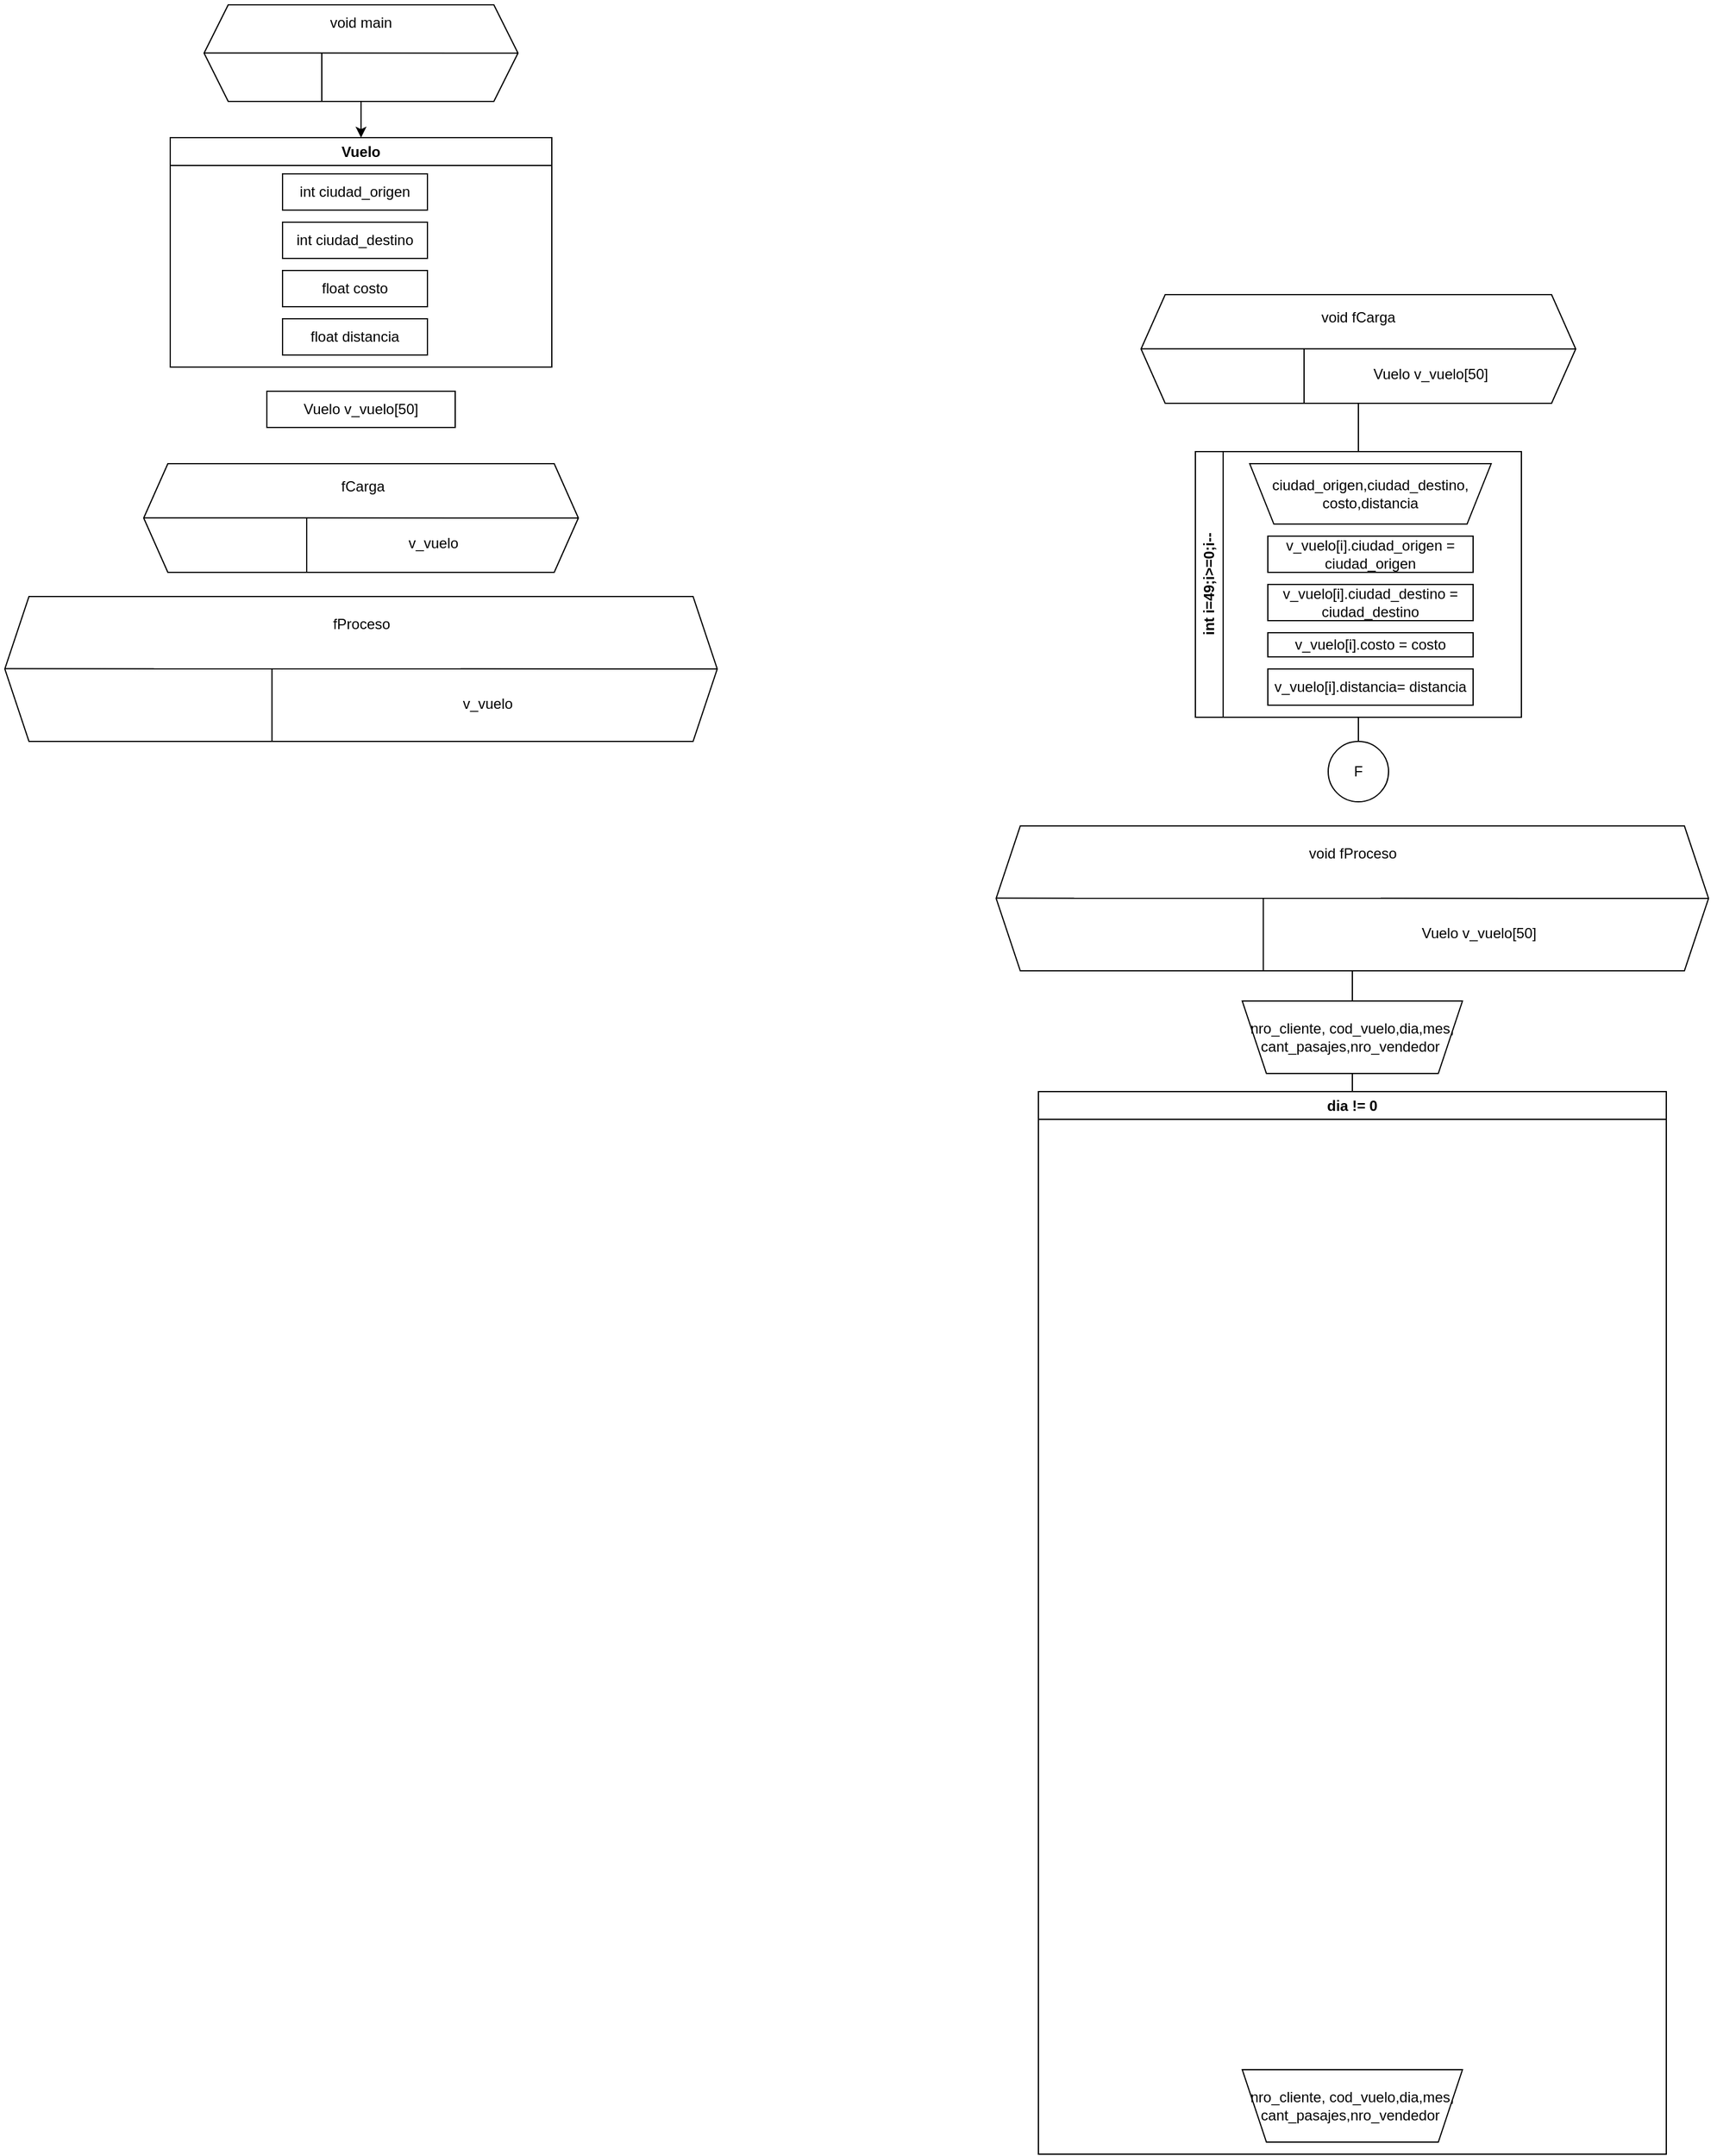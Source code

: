 <mxfile version="22.0.8" type="device">
  <diagram id="C5RBs43oDa-KdzZeNtuy" name="Page-1">
    <mxGraphModel dx="3585" dy="2000" grid="1" gridSize="10" guides="1" tooltips="1" connect="1" arrows="1" fold="1" page="1" pageScale="1" pageWidth="827" pageHeight="1169" math="0" shadow="0">
      <root>
        <mxCell id="WIyWlLk6GJQsqaUBKTNV-0" />
        <mxCell id="WIyWlLk6GJQsqaUBKTNV-1" parent="WIyWlLk6GJQsqaUBKTNV-0" />
        <mxCell id="h5JnKGwBCNfKR0X9zzU7-0" value="" style="group" vertex="1" connectable="0" parent="WIyWlLk6GJQsqaUBKTNV-1">
          <mxGeometry x="284" y="70" width="260" height="80" as="geometry" />
        </mxCell>
        <mxCell id="h5JnKGwBCNfKR0X9zzU7-1" value="" style="group;shadow=1;" vertex="1" connectable="0" parent="h5JnKGwBCNfKR0X9zzU7-0">
          <mxGeometry width="260" height="80" as="geometry" />
        </mxCell>
        <mxCell id="h5JnKGwBCNfKR0X9zzU7-2" value="" style="shape=hexagon;perimeter=hexagonPerimeter2;whiteSpace=wrap;html=1;fixedSize=1;size=20;" vertex="1" parent="h5JnKGwBCNfKR0X9zzU7-1">
          <mxGeometry width="260" height="80" as="geometry" />
        </mxCell>
        <mxCell id="h5JnKGwBCNfKR0X9zzU7-3" value="" style="endArrow=none;html=1;rounded=0;entryX=1;entryY=0.5;entryDx=0;entryDy=0;" edge="1" parent="h5JnKGwBCNfKR0X9zzU7-1" target="h5JnKGwBCNfKR0X9zzU7-2">
          <mxGeometry width="50" height="50" relative="1" as="geometry">
            <mxPoint y="39.86" as="sourcePoint" />
            <mxPoint x="173.333" y="39.86" as="targetPoint" />
          </mxGeometry>
        </mxCell>
        <mxCell id="h5JnKGwBCNfKR0X9zzU7-4" value="void main" style="text;strokeColor=none;align=center;fillColor=none;html=1;verticalAlign=middle;whiteSpace=wrap;rounded=0;fontSize=12;fontFamily=Helvetica;fontColor=default;" vertex="1" parent="h5JnKGwBCNfKR0X9zzU7-1">
          <mxGeometry x="65" y="10" width="130" height="10" as="geometry" />
        </mxCell>
        <mxCell id="h5JnKGwBCNfKR0X9zzU7-5" value="" style="endArrow=none;html=1;rounded=0;fontFamily=Helvetica;fontSize=12;fontColor=default;exitX=0.375;exitY=1;exitDx=0;exitDy=0;movable=0;resizable=0;rotatable=0;deletable=0;editable=0;locked=1;connectable=0;" edge="1" parent="h5JnKGwBCNfKR0X9zzU7-0" source="h5JnKGwBCNfKR0X9zzU7-2">
          <mxGeometry width="50" height="50" relative="1" as="geometry">
            <mxPoint x="43.333" y="100" as="sourcePoint" />
            <mxPoint x="97.5" y="40" as="targetPoint" />
          </mxGeometry>
        </mxCell>
        <mxCell id="h5JnKGwBCNfKR0X9zzU7-6" value="Vuelo" style="swimlane;whiteSpace=wrap;html=1;" vertex="1" parent="WIyWlLk6GJQsqaUBKTNV-1">
          <mxGeometry x="256" y="180" width="316" height="190" as="geometry" />
        </mxCell>
        <mxCell id="h5JnKGwBCNfKR0X9zzU7-7" value="int ciudad_origen" style="whiteSpace=wrap;html=1;" vertex="1" parent="h5JnKGwBCNfKR0X9zzU7-6">
          <mxGeometry x="93" y="30" width="120" height="30" as="geometry" />
        </mxCell>
        <mxCell id="h5JnKGwBCNfKR0X9zzU7-8" value="float costo" style="whiteSpace=wrap;html=1;" vertex="1" parent="h5JnKGwBCNfKR0X9zzU7-6">
          <mxGeometry x="93" y="110" width="120" height="30" as="geometry" />
        </mxCell>
        <mxCell id="h5JnKGwBCNfKR0X9zzU7-9" value="float distancia" style="whiteSpace=wrap;html=1;" vertex="1" parent="h5JnKGwBCNfKR0X9zzU7-6">
          <mxGeometry x="93" y="150" width="120" height="30" as="geometry" />
        </mxCell>
        <mxCell id="h5JnKGwBCNfKR0X9zzU7-10" value="int ciudad_destino" style="whiteSpace=wrap;html=1;" vertex="1" parent="h5JnKGwBCNfKR0X9zzU7-6">
          <mxGeometry x="93" y="70" width="120" height="30" as="geometry" />
        </mxCell>
        <mxCell id="h5JnKGwBCNfKR0X9zzU7-11" style="edgeStyle=orthogonalEdgeStyle;rounded=0;orthogonalLoop=1;jettySize=auto;html=1;exitX=0.5;exitY=1;exitDx=0;exitDy=0;" edge="1" parent="WIyWlLk6GJQsqaUBKTNV-1" source="h5JnKGwBCNfKR0X9zzU7-2" target="h5JnKGwBCNfKR0X9zzU7-6">
          <mxGeometry relative="1" as="geometry" />
        </mxCell>
        <mxCell id="h5JnKGwBCNfKR0X9zzU7-12" value="Vuelo v_vuelo[50]" style="whiteSpace=wrap;html=1;" vertex="1" parent="WIyWlLk6GJQsqaUBKTNV-1">
          <mxGeometry x="336" y="390" width="156" height="30" as="geometry" />
        </mxCell>
        <mxCell id="h5JnKGwBCNfKR0X9zzU7-13" style="edgeStyle=orthogonalEdgeStyle;rounded=0;orthogonalLoop=1;jettySize=auto;html=1;exitX=0.5;exitY=1;exitDx=0;exitDy=0;entryX=0.5;entryY=0;entryDx=0;entryDy=0;endArrow=none;endFill=0;" edge="1" parent="WIyWlLk6GJQsqaUBKTNV-1" source="h5JnKGwBCNfKR0X9zzU7-14" target="h5JnKGwBCNfKR0X9zzU7-20">
          <mxGeometry relative="1" as="geometry" />
        </mxCell>
        <mxCell id="h5JnKGwBCNfKR0X9zzU7-14" value="int i=49;i&amp;gt;=0;i--" style="swimlane;horizontal=0;whiteSpace=wrap;html=1;rounded=0;" vertex="1" parent="WIyWlLk6GJQsqaUBKTNV-1">
          <mxGeometry x="1105" y="440" width="270" height="220" as="geometry" />
        </mxCell>
        <mxCell id="h5JnKGwBCNfKR0X9zzU7-15" value="ciudad_origen,ciudad_destino, costo,distancia" style="shape=trapezoid;perimeter=trapezoidPerimeter;whiteSpace=wrap;html=1;fixedSize=1;direction=west;rounded=0;" vertex="1" parent="h5JnKGwBCNfKR0X9zzU7-14">
          <mxGeometry x="45" y="10" width="200" height="50" as="geometry" />
        </mxCell>
        <mxCell id="h5JnKGwBCNfKR0X9zzU7-16" value="v_vuelo[i].ciudad_origen = ciudad_origen" style="whiteSpace=wrap;html=1;rounded=0;" vertex="1" parent="h5JnKGwBCNfKR0X9zzU7-14">
          <mxGeometry x="60" y="70" width="170" height="30" as="geometry" />
        </mxCell>
        <mxCell id="h5JnKGwBCNfKR0X9zzU7-17" value="v_vuelo[i].ciudad_destino = ciudad_destino" style="whiteSpace=wrap;html=1;rounded=0;" vertex="1" parent="h5JnKGwBCNfKR0X9zzU7-14">
          <mxGeometry x="60" y="110" width="170" height="30" as="geometry" />
        </mxCell>
        <mxCell id="h5JnKGwBCNfKR0X9zzU7-18" value="v_vuelo[i].costo = costo" style="whiteSpace=wrap;html=1;rounded=0;" vertex="1" parent="h5JnKGwBCNfKR0X9zzU7-14">
          <mxGeometry x="60" y="150" width="170" height="20" as="geometry" />
        </mxCell>
        <mxCell id="h5JnKGwBCNfKR0X9zzU7-19" value="v_vuelo[i].distancia= distancia" style="whiteSpace=wrap;html=1;rounded=0;" vertex="1" parent="h5JnKGwBCNfKR0X9zzU7-14">
          <mxGeometry x="60" y="180" width="170" height="30" as="geometry" />
        </mxCell>
        <mxCell id="h5JnKGwBCNfKR0X9zzU7-20" value="F" style="ellipse;whiteSpace=wrap;html=1;rounded=0;" vertex="1" parent="WIyWlLk6GJQsqaUBKTNV-1">
          <mxGeometry x="1215" y="680" width="50" height="50" as="geometry" />
        </mxCell>
        <mxCell id="h5JnKGwBCNfKR0X9zzU7-21" value="" style="group;rounded=0;" vertex="1" connectable="0" parent="WIyWlLk6GJQsqaUBKTNV-1">
          <mxGeometry x="1060" y="310" width="360" height="90" as="geometry" />
        </mxCell>
        <mxCell id="h5JnKGwBCNfKR0X9zzU7-22" value="" style="group;shadow=1;rounded=0;" vertex="1" connectable="0" parent="h5JnKGwBCNfKR0X9zzU7-21">
          <mxGeometry width="360" height="90.0" as="geometry" />
        </mxCell>
        <mxCell id="h5JnKGwBCNfKR0X9zzU7-23" value="" style="shape=hexagon;perimeter=hexagonPerimeter2;whiteSpace=wrap;html=1;fixedSize=1;size=20;rounded=0;" vertex="1" parent="h5JnKGwBCNfKR0X9zzU7-22">
          <mxGeometry width="360" height="90.0" as="geometry" />
        </mxCell>
        <mxCell id="h5JnKGwBCNfKR0X9zzU7-24" value="" style="endArrow=none;html=1;rounded=0;entryX=1;entryY=0.5;entryDx=0;entryDy=0;" edge="1" parent="h5JnKGwBCNfKR0X9zzU7-22" target="h5JnKGwBCNfKR0X9zzU7-23">
          <mxGeometry width="50" height="50" relative="1" as="geometry">
            <mxPoint y="44.843" as="sourcePoint" />
            <mxPoint x="240.0" y="44.843" as="targetPoint" />
          </mxGeometry>
        </mxCell>
        <mxCell id="h5JnKGwBCNfKR0X9zzU7-25" value="Vuelo v_vuelo[50]" style="text;align=center;html=1;verticalAlign=middle;whiteSpace=wrap;rounded=0;fontSize=12;fontFamily=Helvetica;" vertex="1" parent="h5JnKGwBCNfKR0X9zzU7-22">
          <mxGeometry x="130" y="49.091" width="220" height="33.75" as="geometry" />
        </mxCell>
        <mxCell id="h5JnKGwBCNfKR0X9zzU7-26" value="void fCarga" style="text;align=center;html=1;verticalAlign=middle;whiteSpace=wrap;rounded=0;fontSize=12;fontFamily=Helvetica;" vertex="1" parent="h5JnKGwBCNfKR0X9zzU7-22">
          <mxGeometry x="90" y="16.364" width="180" height="6.136" as="geometry" />
        </mxCell>
        <mxCell id="h5JnKGwBCNfKR0X9zzU7-27" value="" style="endArrow=none;html=1;rounded=0;fontFamily=Helvetica;fontSize=12;fontColor=default;exitX=0.375;exitY=1;exitDx=0;exitDy=0;" edge="1" parent="h5JnKGwBCNfKR0X9zzU7-21" source="h5JnKGwBCNfKR0X9zzU7-23">
          <mxGeometry width="50" height="50" relative="1" as="geometry">
            <mxPoint x="60.0" y="112.5" as="sourcePoint" />
            <mxPoint x="135" y="45.0" as="targetPoint" />
          </mxGeometry>
        </mxCell>
        <mxCell id="h5JnKGwBCNfKR0X9zzU7-28" style="edgeStyle=orthogonalEdgeStyle;rounded=0;orthogonalLoop=1;jettySize=auto;html=1;exitX=0.5;exitY=1;exitDx=0;exitDy=0;entryX=0.5;entryY=0;entryDx=0;entryDy=0;endArrow=none;endFill=0;" edge="1" parent="WIyWlLk6GJQsqaUBKTNV-1" source="h5JnKGwBCNfKR0X9zzU7-23" target="h5JnKGwBCNfKR0X9zzU7-14">
          <mxGeometry relative="1" as="geometry" />
        </mxCell>
        <mxCell id="h5JnKGwBCNfKR0X9zzU7-29" value="" style="group;rounded=0;" vertex="1" connectable="0" parent="WIyWlLk6GJQsqaUBKTNV-1">
          <mxGeometry x="234" y="450" width="360" height="90" as="geometry" />
        </mxCell>
        <mxCell id="h5JnKGwBCNfKR0X9zzU7-30" value="" style="group;shadow=1;rounded=0;" vertex="1" connectable="0" parent="h5JnKGwBCNfKR0X9zzU7-29">
          <mxGeometry width="360" height="90.0" as="geometry" />
        </mxCell>
        <mxCell id="h5JnKGwBCNfKR0X9zzU7-31" value="" style="shape=hexagon;perimeter=hexagonPerimeter2;whiteSpace=wrap;html=1;fixedSize=1;size=20;rounded=0;" vertex="1" parent="h5JnKGwBCNfKR0X9zzU7-30">
          <mxGeometry width="360" height="90.0" as="geometry" />
        </mxCell>
        <mxCell id="h5JnKGwBCNfKR0X9zzU7-32" value="" style="endArrow=none;html=1;rounded=0;entryX=1;entryY=0.5;entryDx=0;entryDy=0;" edge="1" parent="h5JnKGwBCNfKR0X9zzU7-30" target="h5JnKGwBCNfKR0X9zzU7-31">
          <mxGeometry width="50" height="50" relative="1" as="geometry">
            <mxPoint y="44.843" as="sourcePoint" />
            <mxPoint x="240.0" y="44.843" as="targetPoint" />
          </mxGeometry>
        </mxCell>
        <mxCell id="h5JnKGwBCNfKR0X9zzU7-33" value="v_vuelo" style="text;align=center;html=1;verticalAlign=middle;whiteSpace=wrap;rounded=0;fontSize=12;fontFamily=Helvetica;" vertex="1" parent="h5JnKGwBCNfKR0X9zzU7-30">
          <mxGeometry x="130" y="49.091" width="220" height="33.75" as="geometry" />
        </mxCell>
        <mxCell id="h5JnKGwBCNfKR0X9zzU7-34" value="&amp;nbsp;fCarga" style="text;align=center;html=1;verticalAlign=middle;whiteSpace=wrap;rounded=0;fontSize=12;fontFamily=Helvetica;" vertex="1" parent="h5JnKGwBCNfKR0X9zzU7-30">
          <mxGeometry x="90" y="16.364" width="180" height="6.136" as="geometry" />
        </mxCell>
        <mxCell id="h5JnKGwBCNfKR0X9zzU7-35" value="" style="endArrow=none;html=1;rounded=0;fontFamily=Helvetica;fontSize=12;fontColor=default;exitX=0.375;exitY=1;exitDx=0;exitDy=0;" edge="1" parent="h5JnKGwBCNfKR0X9zzU7-29" source="h5JnKGwBCNfKR0X9zzU7-31">
          <mxGeometry width="50" height="50" relative="1" as="geometry">
            <mxPoint x="60.0" y="112.5" as="sourcePoint" />
            <mxPoint x="135" y="45.0" as="targetPoint" />
          </mxGeometry>
        </mxCell>
        <mxCell id="h5JnKGwBCNfKR0X9zzU7-36" value="dia != 0" style="swimlane;whiteSpace=wrap;html=1;rounded=0;" vertex="1" parent="WIyWlLk6GJQsqaUBKTNV-1">
          <mxGeometry x="975" y="970" width="520" height="880" as="geometry" />
        </mxCell>
        <mxCell id="h5JnKGwBCNfKR0X9zzU7-37" value="nro_cliente, cod_vuelo,dia,mes, cant_pasajes,nro_vendedor&amp;nbsp;" style="shape=trapezoid;perimeter=trapezoidPerimeter;whiteSpace=wrap;html=1;fixedSize=1;direction=west;rounded=0;" vertex="1" parent="h5JnKGwBCNfKR0X9zzU7-36">
          <mxGeometry x="168.83" y="810" width="182.37" height="60" as="geometry" />
        </mxCell>
        <mxCell id="h5JnKGwBCNfKR0X9zzU7-39" value="" style="group;rounded=0;" vertex="1" connectable="0" parent="WIyWlLk6GJQsqaUBKTNV-1">
          <mxGeometry x="940" y="750" width="590" height="120" as="geometry" />
        </mxCell>
        <mxCell id="h5JnKGwBCNfKR0X9zzU7-40" value="" style="group;shadow=1;rounded=0;" vertex="1" connectable="0" parent="h5JnKGwBCNfKR0X9zzU7-39">
          <mxGeometry width="590" height="120" as="geometry" />
        </mxCell>
        <mxCell id="h5JnKGwBCNfKR0X9zzU7-41" value="" style="shape=hexagon;perimeter=hexagonPerimeter2;whiteSpace=wrap;html=1;fixedSize=1;size=20;rounded=0;" vertex="1" parent="h5JnKGwBCNfKR0X9zzU7-40">
          <mxGeometry width="590" height="120" as="geometry" />
        </mxCell>
        <mxCell id="h5JnKGwBCNfKR0X9zzU7-42" value="" style="endArrow=none;html=1;rounded=0;entryX=1;entryY=0.5;entryDx=0;entryDy=0;" edge="1" parent="h5JnKGwBCNfKR0X9zzU7-40" target="h5JnKGwBCNfKR0X9zzU7-41">
          <mxGeometry width="50" height="50" relative="1" as="geometry">
            <mxPoint y="59.79" as="sourcePoint" />
            <mxPoint x="393.333" y="59.79" as="targetPoint" />
          </mxGeometry>
        </mxCell>
        <mxCell id="h5JnKGwBCNfKR0X9zzU7-43" value="void fProceso" style="text;align=center;html=1;verticalAlign=middle;whiteSpace=wrap;rounded=0;fontSize=12;fontFamily=Helvetica;" vertex="1" parent="h5JnKGwBCNfKR0X9zzU7-40">
          <mxGeometry x="147.5" y="15" width="295" height="15" as="geometry" />
        </mxCell>
        <mxCell id="h5JnKGwBCNfKR0X9zzU7-44" value="Vuelo v_vuelo[50]" style="text;strokeColor=none;align=center;fillColor=none;html=1;verticalAlign=middle;whiteSpace=wrap;rounded=0;" vertex="1" parent="h5JnKGwBCNfKR0X9zzU7-40">
          <mxGeometry x="340" y="74" width="120" height="30" as="geometry" />
        </mxCell>
        <mxCell id="h5JnKGwBCNfKR0X9zzU7-45" value="" style="endArrow=none;html=1;rounded=0;fontFamily=Helvetica;fontSize=12;fontColor=default;exitX=0.375;exitY=1;exitDx=0;exitDy=0;" edge="1" parent="h5JnKGwBCNfKR0X9zzU7-39" source="h5JnKGwBCNfKR0X9zzU7-41">
          <mxGeometry width="50" height="50" relative="1" as="geometry">
            <mxPoint x="98.333" y="150" as="sourcePoint" />
            <mxPoint x="221.25" y="60" as="targetPoint" />
          </mxGeometry>
        </mxCell>
        <mxCell id="h5JnKGwBCNfKR0X9zzU7-46" style="edgeStyle=orthogonalEdgeStyle;rounded=0;orthogonalLoop=1;jettySize=auto;html=1;exitX=0.5;exitY=0;exitDx=0;exitDy=0;entryX=0.5;entryY=0;entryDx=0;entryDy=0;endArrow=none;endFill=0;" edge="1" parent="WIyWlLk6GJQsqaUBKTNV-1" source="h5JnKGwBCNfKR0X9zzU7-47" target="h5JnKGwBCNfKR0X9zzU7-36">
          <mxGeometry relative="1" as="geometry" />
        </mxCell>
        <mxCell id="h5JnKGwBCNfKR0X9zzU7-47" value="nro_cliente, cod_vuelo,dia,mes, cant_pasajes,nro_vendedor&amp;nbsp;" style="shape=trapezoid;perimeter=trapezoidPerimeter;whiteSpace=wrap;html=1;fixedSize=1;direction=west;rounded=0;" vertex="1" parent="WIyWlLk6GJQsqaUBKTNV-1">
          <mxGeometry x="1143.82" y="895" width="182.37" height="60" as="geometry" />
        </mxCell>
        <mxCell id="h5JnKGwBCNfKR0X9zzU7-48" style="edgeStyle=orthogonalEdgeStyle;rounded=0;orthogonalLoop=1;jettySize=auto;html=1;exitX=0.5;exitY=1;exitDx=0;exitDy=0;entryX=0.5;entryY=1;entryDx=0;entryDy=0;endArrow=none;endFill=0;" edge="1" parent="WIyWlLk6GJQsqaUBKTNV-1" source="h5JnKGwBCNfKR0X9zzU7-41" target="h5JnKGwBCNfKR0X9zzU7-47">
          <mxGeometry relative="1" as="geometry" />
        </mxCell>
        <mxCell id="h5JnKGwBCNfKR0X9zzU7-49" value="" style="group;rounded=0;" vertex="1" connectable="0" parent="WIyWlLk6GJQsqaUBKTNV-1">
          <mxGeometry x="119" y="560" width="590" height="120" as="geometry" />
        </mxCell>
        <mxCell id="h5JnKGwBCNfKR0X9zzU7-50" value="" style="group;shadow=1;rounded=0;" vertex="1" connectable="0" parent="h5JnKGwBCNfKR0X9zzU7-49">
          <mxGeometry width="590" height="120" as="geometry" />
        </mxCell>
        <mxCell id="h5JnKGwBCNfKR0X9zzU7-51" value="" style="shape=hexagon;perimeter=hexagonPerimeter2;whiteSpace=wrap;html=1;fixedSize=1;size=20;rounded=0;" vertex="1" parent="h5JnKGwBCNfKR0X9zzU7-50">
          <mxGeometry width="590" height="120" as="geometry" />
        </mxCell>
        <mxCell id="h5JnKGwBCNfKR0X9zzU7-52" value="" style="endArrow=none;html=1;rounded=0;entryX=1;entryY=0.5;entryDx=0;entryDy=0;" edge="1" parent="h5JnKGwBCNfKR0X9zzU7-50" target="h5JnKGwBCNfKR0X9zzU7-51">
          <mxGeometry width="50" height="50" relative="1" as="geometry">
            <mxPoint y="59.79" as="sourcePoint" />
            <mxPoint x="393.333" y="59.79" as="targetPoint" />
          </mxGeometry>
        </mxCell>
        <mxCell id="h5JnKGwBCNfKR0X9zzU7-53" value="fProceso" style="text;align=center;html=1;verticalAlign=middle;whiteSpace=wrap;rounded=0;fontSize=12;fontFamily=Helvetica;" vertex="1" parent="h5JnKGwBCNfKR0X9zzU7-50">
          <mxGeometry x="147.5" y="15" width="295" height="15" as="geometry" />
        </mxCell>
        <mxCell id="h5JnKGwBCNfKR0X9zzU7-54" value="v_vuelo" style="text;strokeColor=none;align=center;fillColor=none;html=1;verticalAlign=middle;whiteSpace=wrap;rounded=0;" vertex="1" parent="h5JnKGwBCNfKR0X9zzU7-50">
          <mxGeometry x="340" y="74" width="120" height="30" as="geometry" />
        </mxCell>
        <mxCell id="h5JnKGwBCNfKR0X9zzU7-55" value="" style="endArrow=none;html=1;rounded=0;fontFamily=Helvetica;fontSize=12;fontColor=default;exitX=0.375;exitY=1;exitDx=0;exitDy=0;" edge="1" parent="h5JnKGwBCNfKR0X9zzU7-49" source="h5JnKGwBCNfKR0X9zzU7-51">
          <mxGeometry width="50" height="50" relative="1" as="geometry">
            <mxPoint x="98.333" y="150" as="sourcePoint" />
            <mxPoint x="221.25" y="60" as="targetPoint" />
          </mxGeometry>
        </mxCell>
      </root>
    </mxGraphModel>
  </diagram>
</mxfile>
